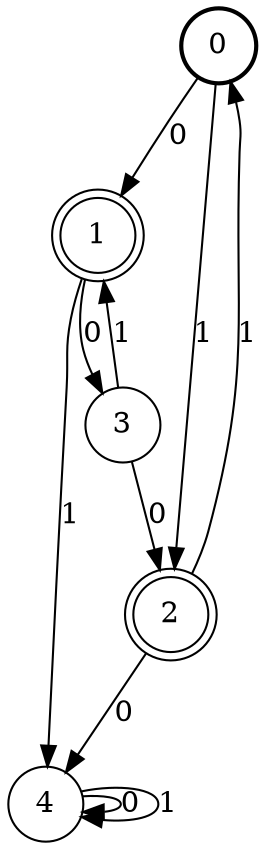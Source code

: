 digraph Automat {
    node [shape = circle];
    0 [style = "bold"];
    0 -> 1 [label = "0"];
    0 -> 2 [label = "1"];
    1 [peripheries=2]
    1 -> 3 [label = "0"];
    1 -> 4 [label = "1"];
    2 [peripheries=2]
    2 -> 4 [label = "0"];
    2 -> 0 [label = "1"];
    3 -> 2 [label = "0"];
    3 -> 1 [label = "1"];
    4 -> 4 [label = "0"];
    4 -> 4 [label = "1"];
}
